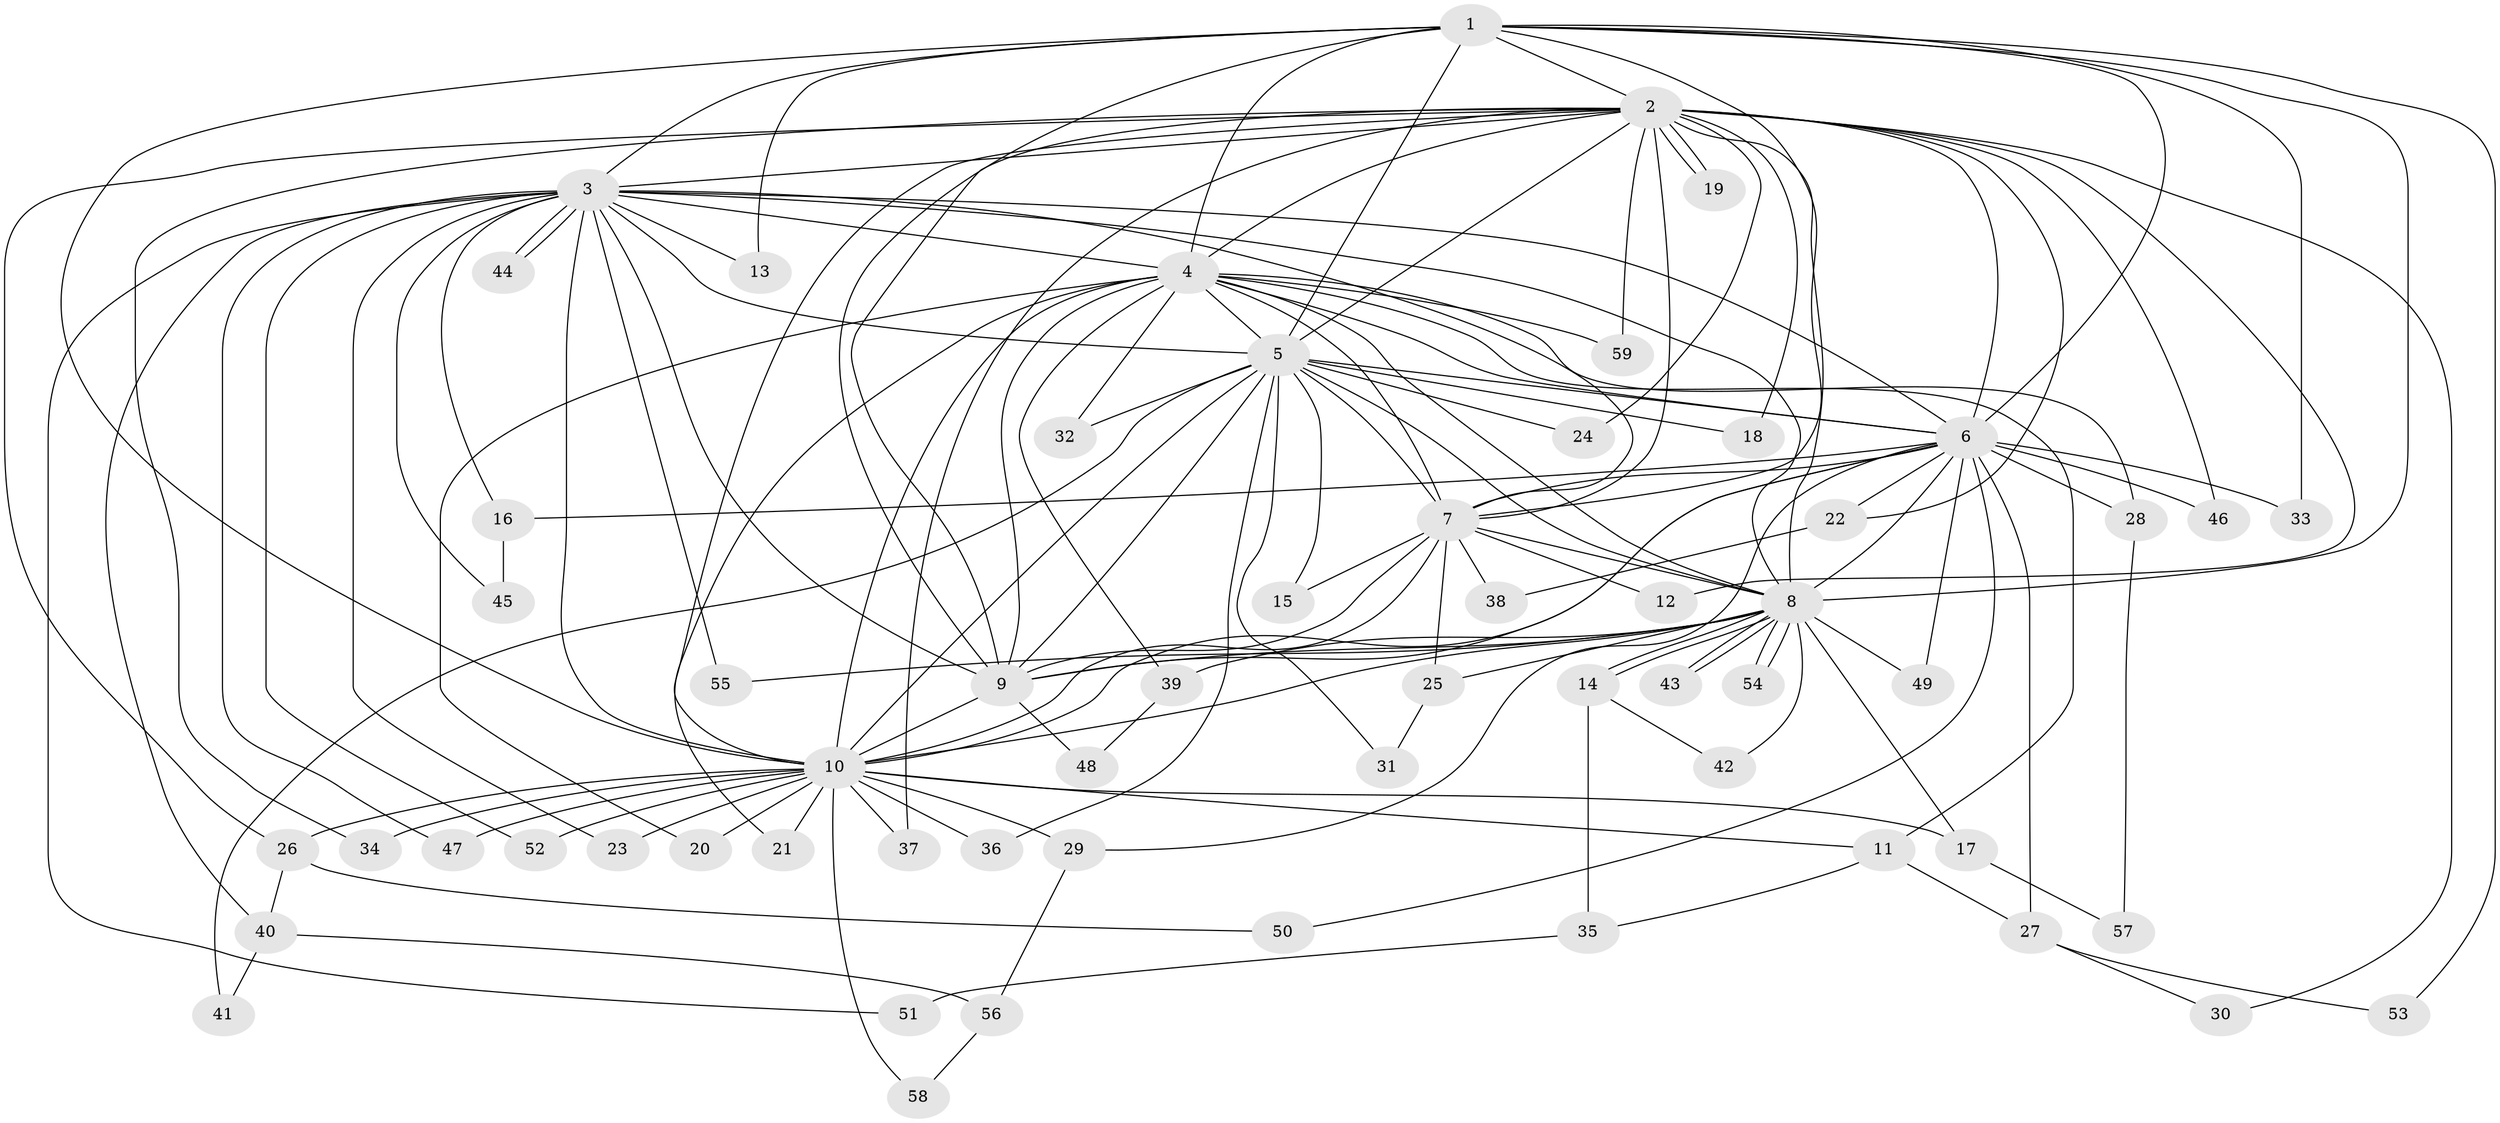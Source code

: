 // Generated by graph-tools (version 1.1) at 2025/01/03/09/25 03:01:30]
// undirected, 59 vertices, 143 edges
graph export_dot {
graph [start="1"]
  node [color=gray90,style=filled];
  1;
  2;
  3;
  4;
  5;
  6;
  7;
  8;
  9;
  10;
  11;
  12;
  13;
  14;
  15;
  16;
  17;
  18;
  19;
  20;
  21;
  22;
  23;
  24;
  25;
  26;
  27;
  28;
  29;
  30;
  31;
  32;
  33;
  34;
  35;
  36;
  37;
  38;
  39;
  40;
  41;
  42;
  43;
  44;
  45;
  46;
  47;
  48;
  49;
  50;
  51;
  52;
  53;
  54;
  55;
  56;
  57;
  58;
  59;
  1 -- 2;
  1 -- 3;
  1 -- 4;
  1 -- 5;
  1 -- 6;
  1 -- 7;
  1 -- 8;
  1 -- 9;
  1 -- 10;
  1 -- 13;
  1 -- 33;
  1 -- 53;
  2 -- 3;
  2 -- 4;
  2 -- 5;
  2 -- 6;
  2 -- 7;
  2 -- 8;
  2 -- 9;
  2 -- 10;
  2 -- 12;
  2 -- 18;
  2 -- 19;
  2 -- 19;
  2 -- 22;
  2 -- 24;
  2 -- 26;
  2 -- 30;
  2 -- 34;
  2 -- 37;
  2 -- 46;
  2 -- 59;
  3 -- 4;
  3 -- 5;
  3 -- 6;
  3 -- 7;
  3 -- 8;
  3 -- 9;
  3 -- 10;
  3 -- 13;
  3 -- 16;
  3 -- 23;
  3 -- 40;
  3 -- 44;
  3 -- 44;
  3 -- 45;
  3 -- 47;
  3 -- 51;
  3 -- 52;
  3 -- 55;
  4 -- 5;
  4 -- 6;
  4 -- 7;
  4 -- 8;
  4 -- 9;
  4 -- 10;
  4 -- 11;
  4 -- 20;
  4 -- 21;
  4 -- 28;
  4 -- 32;
  4 -- 39;
  4 -- 59;
  5 -- 6;
  5 -- 7;
  5 -- 8;
  5 -- 9;
  5 -- 10;
  5 -- 15;
  5 -- 18;
  5 -- 24;
  5 -- 31;
  5 -- 32;
  5 -- 36;
  5 -- 41;
  6 -- 7;
  6 -- 8;
  6 -- 9;
  6 -- 10;
  6 -- 16;
  6 -- 22;
  6 -- 27;
  6 -- 28;
  6 -- 29;
  6 -- 33;
  6 -- 46;
  6 -- 49;
  6 -- 50;
  7 -- 8;
  7 -- 9;
  7 -- 10;
  7 -- 12;
  7 -- 15;
  7 -- 25;
  7 -- 38;
  8 -- 9;
  8 -- 10;
  8 -- 14;
  8 -- 14;
  8 -- 17;
  8 -- 25;
  8 -- 39;
  8 -- 42;
  8 -- 43;
  8 -- 43;
  8 -- 49;
  8 -- 54;
  8 -- 54;
  8 -- 55;
  9 -- 10;
  9 -- 48;
  10 -- 11;
  10 -- 17;
  10 -- 20;
  10 -- 21;
  10 -- 23;
  10 -- 26;
  10 -- 29;
  10 -- 34;
  10 -- 36;
  10 -- 37;
  10 -- 47;
  10 -- 52;
  10 -- 58;
  11 -- 27;
  11 -- 35;
  14 -- 35;
  14 -- 42;
  16 -- 45;
  17 -- 57;
  22 -- 38;
  25 -- 31;
  26 -- 40;
  26 -- 50;
  27 -- 30;
  27 -- 53;
  28 -- 57;
  29 -- 56;
  35 -- 51;
  39 -- 48;
  40 -- 41;
  40 -- 56;
  56 -- 58;
}
